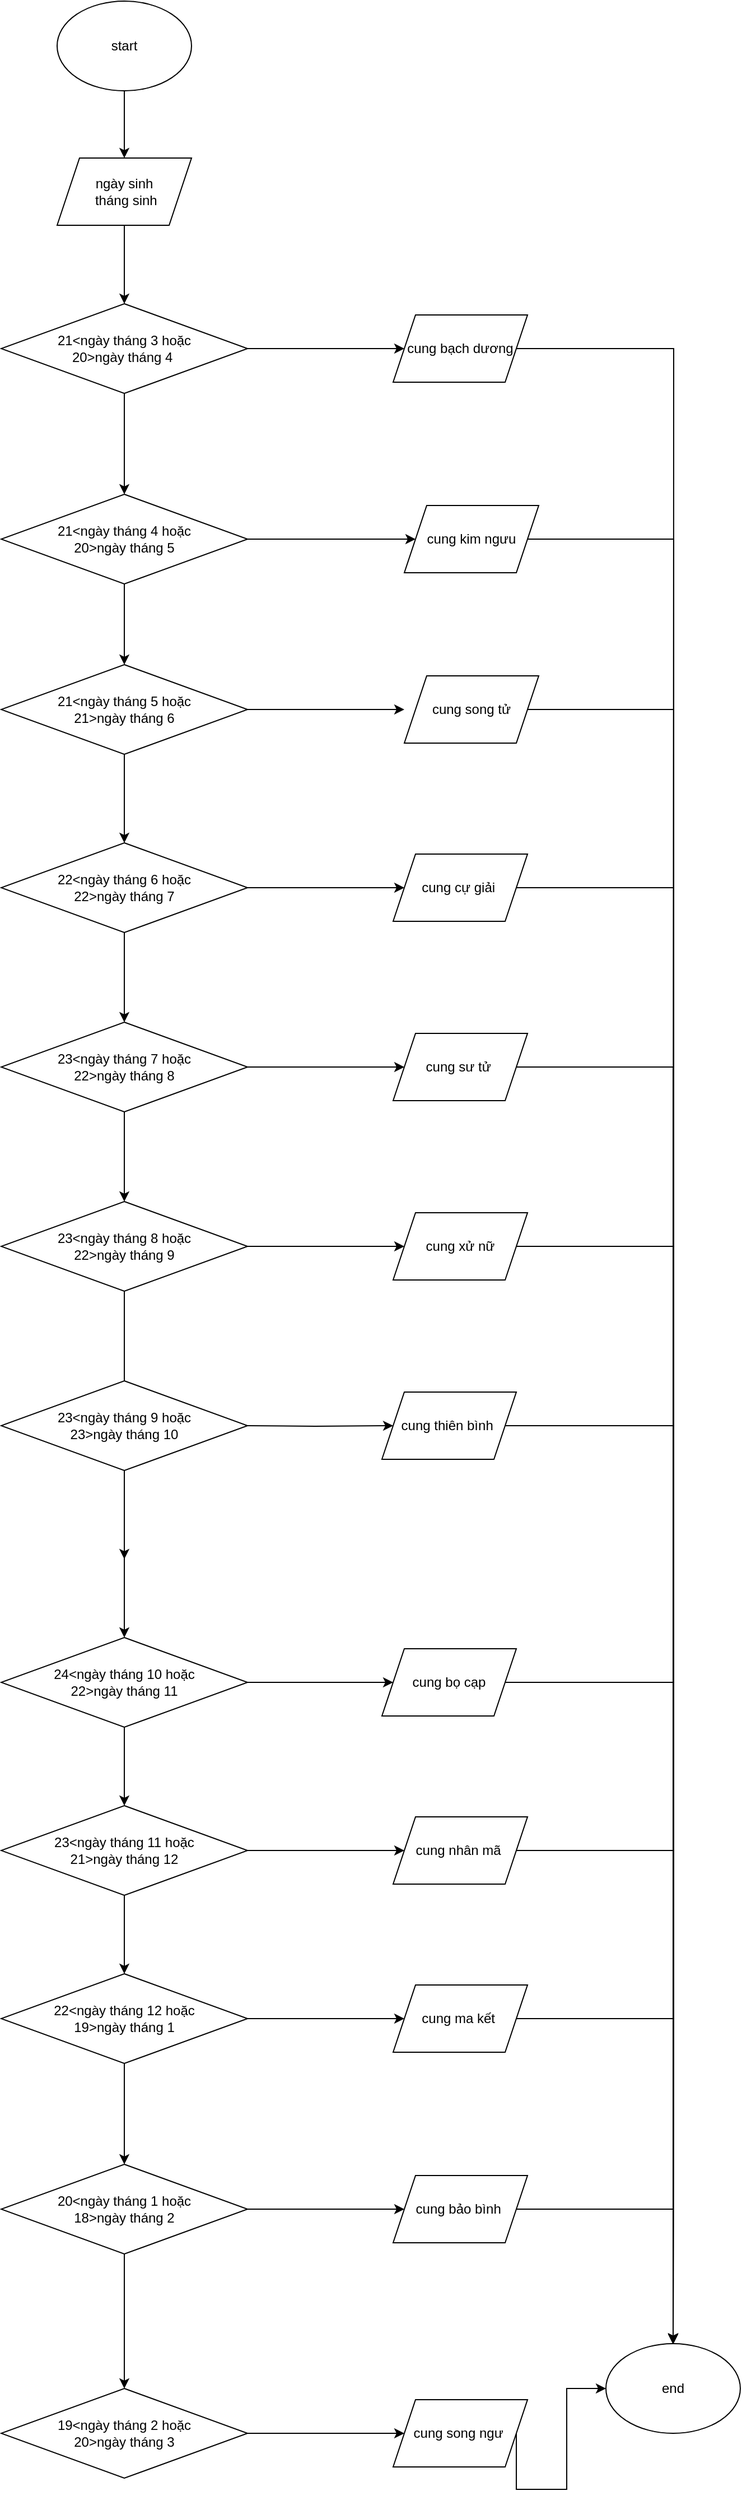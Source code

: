 <mxfile version="22.0.3" type="device">
  <diagram name="Trang-1" id="Gkhg5tj6fHxTP6CTEED0">
    <mxGraphModel dx="898" dy="543" grid="1" gridSize="10" guides="1" tooltips="1" connect="1" arrows="1" fold="1" page="1" pageScale="1" pageWidth="1654" pageHeight="2336" math="0" shadow="0">
      <root>
        <mxCell id="0" />
        <mxCell id="1" parent="0" />
        <mxCell id="MD1cMLDmVj5UkmGQmptI-3" value="" style="edgeStyle=orthogonalEdgeStyle;rounded=0;orthogonalLoop=1;jettySize=auto;html=1;" edge="1" parent="1" source="MD1cMLDmVj5UkmGQmptI-1" target="MD1cMLDmVj5UkmGQmptI-2">
          <mxGeometry relative="1" as="geometry" />
        </mxCell>
        <mxCell id="MD1cMLDmVj5UkmGQmptI-1" value="start" style="ellipse;whiteSpace=wrap;html=1;" vertex="1" parent="1">
          <mxGeometry x="310" y="80" width="120" height="80" as="geometry" />
        </mxCell>
        <mxCell id="MD1cMLDmVj5UkmGQmptI-5" value="" style="edgeStyle=orthogonalEdgeStyle;rounded=0;orthogonalLoop=1;jettySize=auto;html=1;" edge="1" parent="1" source="MD1cMLDmVj5UkmGQmptI-2" target="MD1cMLDmVj5UkmGQmptI-4">
          <mxGeometry relative="1" as="geometry" />
        </mxCell>
        <mxCell id="MD1cMLDmVj5UkmGQmptI-2" value="ngày sinh&lt;br&gt;&amp;nbsp;tháng sinh" style="shape=parallelogram;perimeter=parallelogramPerimeter;whiteSpace=wrap;html=1;fixedSize=1;" vertex="1" parent="1">
          <mxGeometry x="310" y="220" width="120" height="60" as="geometry" />
        </mxCell>
        <mxCell id="MD1cMLDmVj5UkmGQmptI-7" value="" style="edgeStyle=orthogonalEdgeStyle;rounded=0;orthogonalLoop=1;jettySize=auto;html=1;" edge="1" parent="1" source="MD1cMLDmVj5UkmGQmptI-4" target="MD1cMLDmVj5UkmGQmptI-6">
          <mxGeometry relative="1" as="geometry" />
        </mxCell>
        <mxCell id="MD1cMLDmVj5UkmGQmptI-9" value="" style="edgeStyle=orthogonalEdgeStyle;rounded=0;orthogonalLoop=1;jettySize=auto;html=1;" edge="1" parent="1" source="MD1cMLDmVj5UkmGQmptI-4" target="MD1cMLDmVj5UkmGQmptI-8">
          <mxGeometry relative="1" as="geometry" />
        </mxCell>
        <mxCell id="MD1cMLDmVj5UkmGQmptI-4" value="21&amp;lt;ngày tháng 3 hoặc&lt;br&gt;20&amp;gt;ngày tháng 4&amp;nbsp;" style="rhombus;whiteSpace=wrap;html=1;" vertex="1" parent="1">
          <mxGeometry x="260" y="350" width="220" height="80" as="geometry" />
        </mxCell>
        <mxCell id="MD1cMLDmVj5UkmGQmptI-63" style="edgeStyle=orthogonalEdgeStyle;rounded=0;orthogonalLoop=1;jettySize=auto;html=1;" edge="1" parent="1" source="MD1cMLDmVj5UkmGQmptI-6">
          <mxGeometry relative="1" as="geometry">
            <mxPoint x="860" y="2170.727" as="targetPoint" />
          </mxGeometry>
        </mxCell>
        <mxCell id="MD1cMLDmVj5UkmGQmptI-6" value="cung bạch dương" style="shape=parallelogram;perimeter=parallelogramPerimeter;whiteSpace=wrap;html=1;fixedSize=1;" vertex="1" parent="1">
          <mxGeometry x="610" y="360" width="120" height="60" as="geometry" />
        </mxCell>
        <mxCell id="MD1cMLDmVj5UkmGQmptI-11" value="" style="edgeStyle=orthogonalEdgeStyle;rounded=0;orthogonalLoop=1;jettySize=auto;html=1;" edge="1" parent="1" source="MD1cMLDmVj5UkmGQmptI-8" target="MD1cMLDmVj5UkmGQmptI-10">
          <mxGeometry relative="1" as="geometry" />
        </mxCell>
        <mxCell id="MD1cMLDmVj5UkmGQmptI-33" style="edgeStyle=orthogonalEdgeStyle;rounded=0;orthogonalLoop=1;jettySize=auto;html=1;entryX=0;entryY=0.5;entryDx=0;entryDy=0;" edge="1" parent="1" source="MD1cMLDmVj5UkmGQmptI-8" target="MD1cMLDmVj5UkmGQmptI-32">
          <mxGeometry relative="1" as="geometry" />
        </mxCell>
        <mxCell id="MD1cMLDmVj5UkmGQmptI-8" value="21&amp;lt;ngày tháng 4 hoặc&lt;br&gt;20&amp;gt;ngày tháng 5" style="rhombus;whiteSpace=wrap;html=1;" vertex="1" parent="1">
          <mxGeometry x="260" y="520" width="220" height="80" as="geometry" />
        </mxCell>
        <mxCell id="MD1cMLDmVj5UkmGQmptI-13" value="" style="edgeStyle=orthogonalEdgeStyle;rounded=0;orthogonalLoop=1;jettySize=auto;html=1;" edge="1" parent="1" source="MD1cMLDmVj5UkmGQmptI-10" target="MD1cMLDmVj5UkmGQmptI-12">
          <mxGeometry relative="1" as="geometry" />
        </mxCell>
        <mxCell id="MD1cMLDmVj5UkmGQmptI-34" style="edgeStyle=orthogonalEdgeStyle;rounded=0;orthogonalLoop=1;jettySize=auto;html=1;" edge="1" parent="1" source="MD1cMLDmVj5UkmGQmptI-10">
          <mxGeometry relative="1" as="geometry">
            <mxPoint x="620" y="712" as="targetPoint" />
          </mxGeometry>
        </mxCell>
        <mxCell id="MD1cMLDmVj5UkmGQmptI-10" value="21&amp;lt;ngày tháng 5 hoặc&lt;br&gt;21&amp;gt;ngày tháng 6" style="rhombus;whiteSpace=wrap;html=1;" vertex="1" parent="1">
          <mxGeometry x="260" y="672" width="220" height="80" as="geometry" />
        </mxCell>
        <mxCell id="MD1cMLDmVj5UkmGQmptI-15" value="" style="edgeStyle=orthogonalEdgeStyle;rounded=0;orthogonalLoop=1;jettySize=auto;html=1;" edge="1" parent="1" source="MD1cMLDmVj5UkmGQmptI-12" target="MD1cMLDmVj5UkmGQmptI-14">
          <mxGeometry relative="1" as="geometry" />
        </mxCell>
        <mxCell id="MD1cMLDmVj5UkmGQmptI-37" value="" style="edgeStyle=orthogonalEdgeStyle;rounded=0;orthogonalLoop=1;jettySize=auto;html=1;" edge="1" parent="1" source="MD1cMLDmVj5UkmGQmptI-12" target="MD1cMLDmVj5UkmGQmptI-36">
          <mxGeometry relative="1" as="geometry" />
        </mxCell>
        <mxCell id="MD1cMLDmVj5UkmGQmptI-12" value="22&amp;lt;ngày tháng 6 hoặc&lt;br&gt;22&amp;gt;ngày tháng 7" style="rhombus;whiteSpace=wrap;html=1;" vertex="1" parent="1">
          <mxGeometry x="260" y="831" width="220" height="80" as="geometry" />
        </mxCell>
        <mxCell id="MD1cMLDmVj5UkmGQmptI-17" value="" style="edgeStyle=orthogonalEdgeStyle;rounded=0;orthogonalLoop=1;jettySize=auto;html=1;" edge="1" parent="1" source="MD1cMLDmVj5UkmGQmptI-14" target="MD1cMLDmVj5UkmGQmptI-16">
          <mxGeometry relative="1" as="geometry" />
        </mxCell>
        <mxCell id="MD1cMLDmVj5UkmGQmptI-39" value="" style="edgeStyle=orthogonalEdgeStyle;rounded=0;orthogonalLoop=1;jettySize=auto;html=1;" edge="1" parent="1" source="MD1cMLDmVj5UkmGQmptI-14" target="MD1cMLDmVj5UkmGQmptI-38">
          <mxGeometry relative="1" as="geometry" />
        </mxCell>
        <mxCell id="MD1cMLDmVj5UkmGQmptI-14" value="23&amp;lt;ngày tháng 7 hoặc&lt;br&gt;22&amp;gt;ngày tháng 8" style="rhombus;whiteSpace=wrap;html=1;" vertex="1" parent="1">
          <mxGeometry x="260" y="991" width="220" height="80" as="geometry" />
        </mxCell>
        <mxCell id="MD1cMLDmVj5UkmGQmptI-19" value="" style="edgeStyle=orthogonalEdgeStyle;rounded=0;orthogonalLoop=1;jettySize=auto;html=1;" edge="1" parent="1" source="MD1cMLDmVj5UkmGQmptI-16">
          <mxGeometry relative="1" as="geometry">
            <mxPoint x="370" y="1470" as="targetPoint" />
          </mxGeometry>
        </mxCell>
        <mxCell id="MD1cMLDmVj5UkmGQmptI-41" value="" style="edgeStyle=orthogonalEdgeStyle;rounded=0;orthogonalLoop=1;jettySize=auto;html=1;" edge="1" parent="1" source="MD1cMLDmVj5UkmGQmptI-16" target="MD1cMLDmVj5UkmGQmptI-40">
          <mxGeometry relative="1" as="geometry" />
        </mxCell>
        <mxCell id="MD1cMLDmVj5UkmGQmptI-16" value="23&amp;lt;ngày tháng 8 hoặc&lt;br&gt;22&amp;gt;ngày tháng 9" style="rhombus;whiteSpace=wrap;html=1;" vertex="1" parent="1">
          <mxGeometry x="260" y="1151" width="220" height="80" as="geometry" />
        </mxCell>
        <mxCell id="MD1cMLDmVj5UkmGQmptI-43" value="" style="edgeStyle=orthogonalEdgeStyle;rounded=0;orthogonalLoop=1;jettySize=auto;html=1;" edge="1" parent="1" target="MD1cMLDmVj5UkmGQmptI-42">
          <mxGeometry relative="1" as="geometry">
            <mxPoint x="480" y="1351" as="sourcePoint" />
          </mxGeometry>
        </mxCell>
        <mxCell id="MD1cMLDmVj5UkmGQmptI-23" value="" style="edgeStyle=orthogonalEdgeStyle;rounded=0;orthogonalLoop=1;jettySize=auto;html=1;" edge="1" parent="1" source="MD1cMLDmVj5UkmGQmptI-20" target="MD1cMLDmVj5UkmGQmptI-22">
          <mxGeometry relative="1" as="geometry" />
        </mxCell>
        <mxCell id="MD1cMLDmVj5UkmGQmptI-20" value="23&amp;lt;ngày tháng 9 hoặc&lt;br&gt;23&amp;gt;ngày tháng 10" style="rhombus;whiteSpace=wrap;html=1;" vertex="1" parent="1">
          <mxGeometry x="260" y="1311" width="220" height="80" as="geometry" />
        </mxCell>
        <mxCell id="MD1cMLDmVj5UkmGQmptI-25" value="" style="edgeStyle=orthogonalEdgeStyle;rounded=0;orthogonalLoop=1;jettySize=auto;html=1;" edge="1" parent="1" source="MD1cMLDmVj5UkmGQmptI-22" target="MD1cMLDmVj5UkmGQmptI-24">
          <mxGeometry relative="1" as="geometry" />
        </mxCell>
        <mxCell id="MD1cMLDmVj5UkmGQmptI-47" value="" style="edgeStyle=orthogonalEdgeStyle;rounded=0;orthogonalLoop=1;jettySize=auto;html=1;" edge="1" parent="1" source="MD1cMLDmVj5UkmGQmptI-22" target="MD1cMLDmVj5UkmGQmptI-46">
          <mxGeometry relative="1" as="geometry" />
        </mxCell>
        <mxCell id="MD1cMLDmVj5UkmGQmptI-22" value="24&amp;lt;ngày tháng 10 hoặc&lt;br&gt;22&amp;gt;ngày tháng 11" style="rhombus;whiteSpace=wrap;html=1;" vertex="1" parent="1">
          <mxGeometry x="260" y="1540" width="220" height="80" as="geometry" />
        </mxCell>
        <mxCell id="MD1cMLDmVj5UkmGQmptI-27" value="" style="edgeStyle=orthogonalEdgeStyle;rounded=0;orthogonalLoop=1;jettySize=auto;html=1;" edge="1" parent="1" source="MD1cMLDmVj5UkmGQmptI-24" target="MD1cMLDmVj5UkmGQmptI-26">
          <mxGeometry relative="1" as="geometry" />
        </mxCell>
        <mxCell id="MD1cMLDmVj5UkmGQmptI-49" value="" style="edgeStyle=orthogonalEdgeStyle;rounded=0;orthogonalLoop=1;jettySize=auto;html=1;" edge="1" parent="1" source="MD1cMLDmVj5UkmGQmptI-24" target="MD1cMLDmVj5UkmGQmptI-48">
          <mxGeometry relative="1" as="geometry" />
        </mxCell>
        <mxCell id="MD1cMLDmVj5UkmGQmptI-24" value="23&amp;lt;ngày tháng 11 hoặc&lt;br&gt;21&amp;gt;ngày tháng 12" style="rhombus;whiteSpace=wrap;html=1;" vertex="1" parent="1">
          <mxGeometry x="260" y="1690" width="220" height="80" as="geometry" />
        </mxCell>
        <mxCell id="MD1cMLDmVj5UkmGQmptI-29" value="" style="edgeStyle=orthogonalEdgeStyle;rounded=0;orthogonalLoop=1;jettySize=auto;html=1;" edge="1" parent="1" source="MD1cMLDmVj5UkmGQmptI-26" target="MD1cMLDmVj5UkmGQmptI-28">
          <mxGeometry relative="1" as="geometry" />
        </mxCell>
        <mxCell id="MD1cMLDmVj5UkmGQmptI-51" value="" style="edgeStyle=orthogonalEdgeStyle;rounded=0;orthogonalLoop=1;jettySize=auto;html=1;" edge="1" parent="1" source="MD1cMLDmVj5UkmGQmptI-26" target="MD1cMLDmVj5UkmGQmptI-50">
          <mxGeometry relative="1" as="geometry" />
        </mxCell>
        <mxCell id="MD1cMLDmVj5UkmGQmptI-26" value="22&amp;lt;ngày tháng 12 hoặc&lt;br&gt;19&amp;gt;ngày tháng 1" style="rhombus;whiteSpace=wrap;html=1;" vertex="1" parent="1">
          <mxGeometry x="260" y="1840" width="220" height="80" as="geometry" />
        </mxCell>
        <mxCell id="MD1cMLDmVj5UkmGQmptI-31" value="" style="edgeStyle=orthogonalEdgeStyle;rounded=0;orthogonalLoop=1;jettySize=auto;html=1;" edge="1" parent="1" source="MD1cMLDmVj5UkmGQmptI-28" target="MD1cMLDmVj5UkmGQmptI-30">
          <mxGeometry relative="1" as="geometry" />
        </mxCell>
        <mxCell id="MD1cMLDmVj5UkmGQmptI-53" value="" style="edgeStyle=orthogonalEdgeStyle;rounded=0;orthogonalLoop=1;jettySize=auto;html=1;" edge="1" parent="1" source="MD1cMLDmVj5UkmGQmptI-28" target="MD1cMLDmVj5UkmGQmptI-52">
          <mxGeometry relative="1" as="geometry" />
        </mxCell>
        <mxCell id="MD1cMLDmVj5UkmGQmptI-28" value="20&amp;lt;ngày tháng 1 hoặc&lt;br&gt;18&amp;gt;ngày tháng 2" style="rhombus;whiteSpace=wrap;html=1;" vertex="1" parent="1">
          <mxGeometry x="260" y="2010" width="220" height="80" as="geometry" />
        </mxCell>
        <mxCell id="MD1cMLDmVj5UkmGQmptI-55" value="" style="edgeStyle=orthogonalEdgeStyle;rounded=0;orthogonalLoop=1;jettySize=auto;html=1;" edge="1" parent="1" source="MD1cMLDmVj5UkmGQmptI-30" target="MD1cMLDmVj5UkmGQmptI-54">
          <mxGeometry relative="1" as="geometry" />
        </mxCell>
        <mxCell id="MD1cMLDmVj5UkmGQmptI-30" value="19&amp;lt;ngày tháng 2 hoặc&lt;br&gt;20&amp;gt;ngày tháng 3" style="rhombus;whiteSpace=wrap;html=1;" vertex="1" parent="1">
          <mxGeometry x="260" y="2210" width="220" height="80" as="geometry" />
        </mxCell>
        <mxCell id="MD1cMLDmVj5UkmGQmptI-64" style="edgeStyle=orthogonalEdgeStyle;rounded=0;orthogonalLoop=1;jettySize=auto;html=1;" edge="1" parent="1" source="MD1cMLDmVj5UkmGQmptI-32">
          <mxGeometry relative="1" as="geometry">
            <mxPoint x="860" y="2170" as="targetPoint" />
          </mxGeometry>
        </mxCell>
        <mxCell id="MD1cMLDmVj5UkmGQmptI-32" value="cung kim ngưu" style="shape=parallelogram;perimeter=parallelogramPerimeter;whiteSpace=wrap;html=1;fixedSize=1;" vertex="1" parent="1">
          <mxGeometry x="620" y="530" width="120" height="60" as="geometry" />
        </mxCell>
        <mxCell id="MD1cMLDmVj5UkmGQmptI-65" style="edgeStyle=orthogonalEdgeStyle;rounded=0;orthogonalLoop=1;jettySize=auto;html=1;" edge="1" parent="1" source="MD1cMLDmVj5UkmGQmptI-35">
          <mxGeometry relative="1" as="geometry">
            <mxPoint x="860" y="2170" as="targetPoint" />
          </mxGeometry>
        </mxCell>
        <mxCell id="MD1cMLDmVj5UkmGQmptI-35" value="cung song tử" style="shape=parallelogram;perimeter=parallelogramPerimeter;whiteSpace=wrap;html=1;fixedSize=1;" vertex="1" parent="1">
          <mxGeometry x="620" y="682" width="120" height="60" as="geometry" />
        </mxCell>
        <mxCell id="MD1cMLDmVj5UkmGQmptI-68" style="edgeStyle=orthogonalEdgeStyle;rounded=0;orthogonalLoop=1;jettySize=auto;html=1;exitX=1;exitY=0.5;exitDx=0;exitDy=0;" edge="1" parent="1" source="MD1cMLDmVj5UkmGQmptI-36">
          <mxGeometry relative="1" as="geometry">
            <mxPoint x="860" y="2170" as="targetPoint" />
          </mxGeometry>
        </mxCell>
        <mxCell id="MD1cMLDmVj5UkmGQmptI-36" value="cung cự giải&amp;nbsp;" style="shape=parallelogram;perimeter=parallelogramPerimeter;whiteSpace=wrap;html=1;fixedSize=1;" vertex="1" parent="1">
          <mxGeometry x="610" y="841" width="120" height="60" as="geometry" />
        </mxCell>
        <mxCell id="MD1cMLDmVj5UkmGQmptI-67" style="edgeStyle=orthogonalEdgeStyle;rounded=0;orthogonalLoop=1;jettySize=auto;html=1;entryX=0.5;entryY=0;entryDx=0;entryDy=0;" edge="1" parent="1" source="MD1cMLDmVj5UkmGQmptI-38" target="MD1cMLDmVj5UkmGQmptI-56">
          <mxGeometry relative="1" as="geometry" />
        </mxCell>
        <mxCell id="MD1cMLDmVj5UkmGQmptI-38" value="cung sư tử&amp;nbsp;" style="shape=parallelogram;perimeter=parallelogramPerimeter;whiteSpace=wrap;html=1;fixedSize=1;" vertex="1" parent="1">
          <mxGeometry x="610" y="1001" width="120" height="60" as="geometry" />
        </mxCell>
        <mxCell id="MD1cMLDmVj5UkmGQmptI-66" style="edgeStyle=orthogonalEdgeStyle;rounded=0;orthogonalLoop=1;jettySize=auto;html=1;" edge="1" parent="1" source="MD1cMLDmVj5UkmGQmptI-40">
          <mxGeometry relative="1" as="geometry">
            <mxPoint x="860" y="2170" as="targetPoint" />
          </mxGeometry>
        </mxCell>
        <mxCell id="MD1cMLDmVj5UkmGQmptI-40" value="cung xử nữ" style="shape=parallelogram;perimeter=parallelogramPerimeter;whiteSpace=wrap;html=1;fixedSize=1;" vertex="1" parent="1">
          <mxGeometry x="610" y="1161" width="120" height="60" as="geometry" />
        </mxCell>
        <mxCell id="MD1cMLDmVj5UkmGQmptI-62" style="edgeStyle=orthogonalEdgeStyle;rounded=0;orthogonalLoop=1;jettySize=auto;html=1;exitX=1;exitY=0.5;exitDx=0;exitDy=0;" edge="1" parent="1" source="MD1cMLDmVj5UkmGQmptI-42">
          <mxGeometry relative="1" as="geometry">
            <mxPoint x="860" y="2170" as="targetPoint" />
          </mxGeometry>
        </mxCell>
        <mxCell id="MD1cMLDmVj5UkmGQmptI-42" value="cung thiên bình&amp;nbsp;" style="shape=parallelogram;perimeter=parallelogramPerimeter;whiteSpace=wrap;html=1;fixedSize=1;" vertex="1" parent="1">
          <mxGeometry x="600" y="1321" width="120" height="60" as="geometry" />
        </mxCell>
        <mxCell id="MD1cMLDmVj5UkmGQmptI-61" style="edgeStyle=orthogonalEdgeStyle;rounded=0;orthogonalLoop=1;jettySize=auto;html=1;exitX=1;exitY=0.5;exitDx=0;exitDy=0;" edge="1" parent="1" source="MD1cMLDmVj5UkmGQmptI-46">
          <mxGeometry relative="1" as="geometry">
            <mxPoint x="860" y="2170" as="targetPoint" />
          </mxGeometry>
        </mxCell>
        <mxCell id="MD1cMLDmVj5UkmGQmptI-46" value="cung bọ cạp" style="shape=parallelogram;perimeter=parallelogramPerimeter;whiteSpace=wrap;html=1;fixedSize=1;" vertex="1" parent="1">
          <mxGeometry x="600" y="1550" width="120" height="60" as="geometry" />
        </mxCell>
        <mxCell id="MD1cMLDmVj5UkmGQmptI-60" style="edgeStyle=orthogonalEdgeStyle;rounded=0;orthogonalLoop=1;jettySize=auto;html=1;exitX=1;exitY=0.5;exitDx=0;exitDy=0;" edge="1" parent="1" source="MD1cMLDmVj5UkmGQmptI-48">
          <mxGeometry relative="1" as="geometry">
            <mxPoint x="860" y="2170" as="targetPoint" />
          </mxGeometry>
        </mxCell>
        <mxCell id="MD1cMLDmVj5UkmGQmptI-48" value="cung nhân mã&amp;nbsp;" style="shape=parallelogram;perimeter=parallelogramPerimeter;whiteSpace=wrap;html=1;fixedSize=1;" vertex="1" parent="1">
          <mxGeometry x="610" y="1700" width="120" height="60" as="geometry" />
        </mxCell>
        <mxCell id="MD1cMLDmVj5UkmGQmptI-59" style="edgeStyle=orthogonalEdgeStyle;rounded=0;orthogonalLoop=1;jettySize=auto;html=1;entryX=0.5;entryY=0;entryDx=0;entryDy=0;" edge="1" parent="1" source="MD1cMLDmVj5UkmGQmptI-50" target="MD1cMLDmVj5UkmGQmptI-56">
          <mxGeometry relative="1" as="geometry" />
        </mxCell>
        <mxCell id="MD1cMLDmVj5UkmGQmptI-50" value="cung ma kết&amp;nbsp;" style="shape=parallelogram;perimeter=parallelogramPerimeter;whiteSpace=wrap;html=1;fixedSize=1;" vertex="1" parent="1">
          <mxGeometry x="610" y="1850" width="120" height="60" as="geometry" />
        </mxCell>
        <mxCell id="MD1cMLDmVj5UkmGQmptI-58" style="edgeStyle=orthogonalEdgeStyle;rounded=0;orthogonalLoop=1;jettySize=auto;html=1;entryX=0.5;entryY=0;entryDx=0;entryDy=0;" edge="1" parent="1" source="MD1cMLDmVj5UkmGQmptI-52" target="MD1cMLDmVj5UkmGQmptI-56">
          <mxGeometry relative="1" as="geometry" />
        </mxCell>
        <mxCell id="MD1cMLDmVj5UkmGQmptI-52" value="cung bảo bình&amp;nbsp;" style="shape=parallelogram;perimeter=parallelogramPerimeter;whiteSpace=wrap;html=1;fixedSize=1;" vertex="1" parent="1">
          <mxGeometry x="610" y="2020" width="120" height="60" as="geometry" />
        </mxCell>
        <mxCell id="MD1cMLDmVj5UkmGQmptI-57" style="edgeStyle=orthogonalEdgeStyle;rounded=0;orthogonalLoop=1;jettySize=auto;html=1;exitX=1;exitY=0.5;exitDx=0;exitDy=0;entryX=0;entryY=0.5;entryDx=0;entryDy=0;" edge="1" parent="1" source="MD1cMLDmVj5UkmGQmptI-54" target="MD1cMLDmVj5UkmGQmptI-56">
          <mxGeometry relative="1" as="geometry">
            <Array as="points">
              <mxPoint x="720" y="2300" />
              <mxPoint x="765" y="2300" />
              <mxPoint x="765" y="2210" />
            </Array>
          </mxGeometry>
        </mxCell>
        <mxCell id="MD1cMLDmVj5UkmGQmptI-54" value="cung song ngư&amp;nbsp;" style="shape=parallelogram;perimeter=parallelogramPerimeter;whiteSpace=wrap;html=1;fixedSize=1;" vertex="1" parent="1">
          <mxGeometry x="610" y="2220" width="120" height="60" as="geometry" />
        </mxCell>
        <mxCell id="MD1cMLDmVj5UkmGQmptI-56" value="end" style="ellipse;whiteSpace=wrap;html=1;" vertex="1" parent="1">
          <mxGeometry x="800" y="2170" width="120" height="80" as="geometry" />
        </mxCell>
      </root>
    </mxGraphModel>
  </diagram>
</mxfile>

